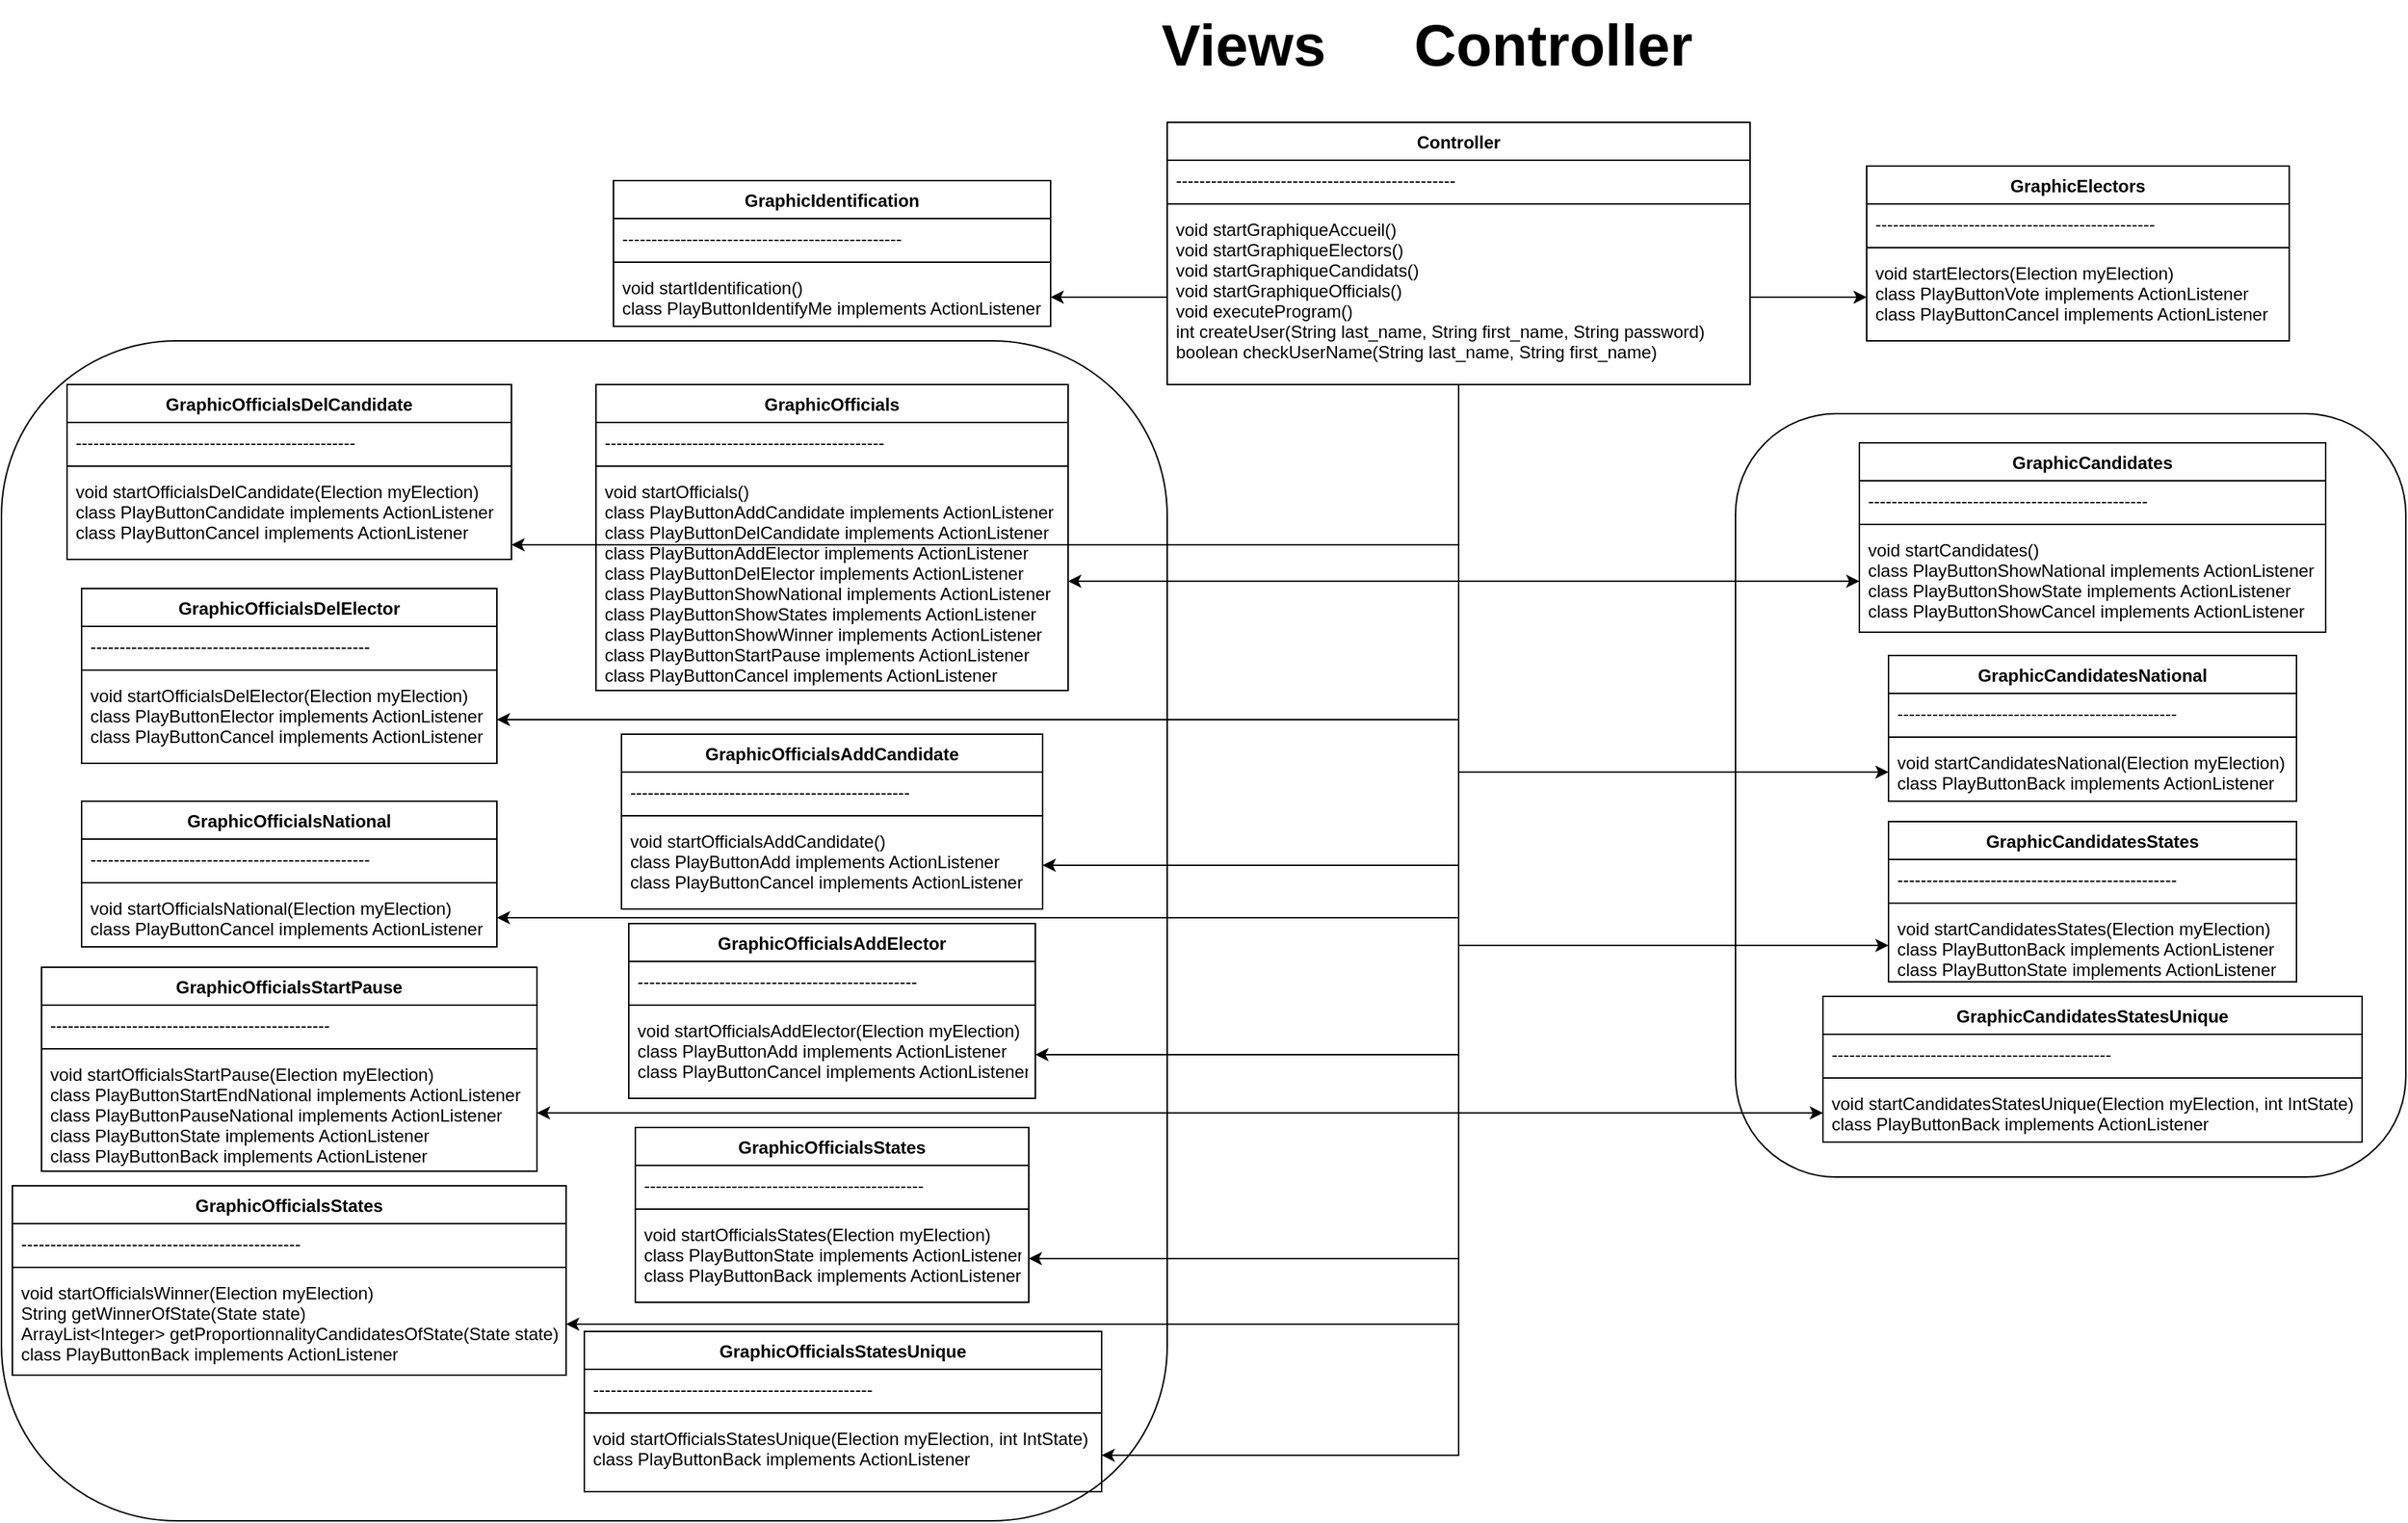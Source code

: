 <mxfile version="14.0.0" type="device"><diagram id="b8QUYVYPgzp-Au4dcvHM" name="Page-1"><mxGraphModel dx="4492" dy="2573" grid="1" gridSize="10" guides="1" tooltips="1" connect="1" arrows="1" fold="1" page="1" pageScale="1" pageWidth="827" pageHeight="1169" math="0" shadow="0"><root><mxCell id="0"/><mxCell id="1" parent="0"/><mxCell id="u9cPljzLjFQoBR8kwVJD-99" value="" style="rounded=1;whiteSpace=wrap;html=1;" vertex="1" parent="1"><mxGeometry x="-1800" y="-850" width="800" height="810" as="geometry"/></mxCell><mxCell id="u9cPljzLjFQoBR8kwVJD-92" style="edgeStyle=orthogonalEdgeStyle;rounded=0;orthogonalLoop=1;jettySize=auto;html=1;" edge="1" parent="1" source="u9cPljzLjFQoBR8kwVJD-9" target="u9cPljzLjFQoBR8kwVJD-54"><mxGeometry relative="1" as="geometry"><Array as="points"><mxPoint x="-800" y="-710"/></Array></mxGeometry></mxCell><mxCell id="u9cPljzLjFQoBR8kwVJD-91" value="" style="rounded=1;whiteSpace=wrap;html=1;" vertex="1" parent="1"><mxGeometry x="-610" y="-800" width="460" height="524" as="geometry"/></mxCell><mxCell id="kXqFV4aDgzC-gOx43QpG-40" value="&lt;font style=&quot;font-size: 40px&quot;&gt;&lt;b&gt;Controller&lt;/b&gt;&lt;/font&gt;" style="text;html=1;strokeColor=none;fillColor=none;align=center;verticalAlign=middle;whiteSpace=wrap;rounded=0;" parent="1" vertex="1"><mxGeometry x="-850" y="-1084" width="230" height="60" as="geometry"/></mxCell><mxCell id="kXqFV4aDgzC-gOx43QpG-41" value="&lt;font style=&quot;font-size: 40px&quot;&gt;&lt;b&gt;Views&lt;/b&gt;&lt;/font&gt;" style="text;html=1;strokeColor=none;fillColor=none;align=center;verticalAlign=middle;whiteSpace=wrap;rounded=0;" parent="1" vertex="1"><mxGeometry x="-1020" y="-1084" width="145" height="60" as="geometry"/></mxCell><mxCell id="u9cPljzLjFQoBR8kwVJD-84" style="edgeStyle=orthogonalEdgeStyle;rounded=0;orthogonalLoop=1;jettySize=auto;html=1;entryX=0;entryY=0.5;entryDx=0;entryDy=0;" edge="1" parent="1" source="u9cPljzLjFQoBR8kwVJD-9" target="u9cPljzLjFQoBR8kwVJD-16"><mxGeometry relative="1" as="geometry"/></mxCell><mxCell id="u9cPljzLjFQoBR8kwVJD-85" style="edgeStyle=orthogonalEdgeStyle;rounded=0;orthogonalLoop=1;jettySize=auto;html=1;entryX=0;entryY=0.5;entryDx=0;entryDy=0;" edge="1" parent="1" source="u9cPljzLjFQoBR8kwVJD-9" target="u9cPljzLjFQoBR8kwVJD-21"><mxGeometry relative="1" as="geometry"/></mxCell><mxCell id="u9cPljzLjFQoBR8kwVJD-86" style="edgeStyle=orthogonalEdgeStyle;rounded=0;orthogonalLoop=1;jettySize=auto;html=1;entryX=0;entryY=0.5;entryDx=0;entryDy=0;" edge="1" parent="1" source="u9cPljzLjFQoBR8kwVJD-9" target="u9cPljzLjFQoBR8kwVJD-25"><mxGeometry relative="1" as="geometry"/></mxCell><mxCell id="u9cPljzLjFQoBR8kwVJD-87" style="edgeStyle=orthogonalEdgeStyle;rounded=0;orthogonalLoop=1;jettySize=auto;html=1;entryX=0;entryY=0.5;entryDx=0;entryDy=0;" edge="1" parent="1" source="u9cPljzLjFQoBR8kwVJD-9" target="u9cPljzLjFQoBR8kwVJD-29"><mxGeometry relative="1" as="geometry"/></mxCell><mxCell id="u9cPljzLjFQoBR8kwVJD-88" style="edgeStyle=orthogonalEdgeStyle;rounded=0;orthogonalLoop=1;jettySize=auto;html=1;entryX=1;entryY=0.5;entryDx=0;entryDy=0;" edge="1" parent="1" source="u9cPljzLjFQoBR8kwVJD-9" target="u9cPljzLjFQoBR8kwVJD-42"><mxGeometry relative="1" as="geometry"/></mxCell><mxCell id="u9cPljzLjFQoBR8kwVJD-89" style="edgeStyle=orthogonalEdgeStyle;rounded=0;orthogonalLoop=1;jettySize=auto;html=1;entryX=1;entryY=0.5;entryDx=0;entryDy=0;" edge="1" parent="1" source="u9cPljzLjFQoBR8kwVJD-9" target="u9cPljzLjFQoBR8kwVJD-46"><mxGeometry relative="1" as="geometry"/></mxCell><mxCell id="u9cPljzLjFQoBR8kwVJD-90" style="edgeStyle=orthogonalEdgeStyle;rounded=0;orthogonalLoop=1;jettySize=auto;html=1;entryX=1;entryY=0.5;entryDx=0;entryDy=0;" edge="1" parent="1" source="u9cPljzLjFQoBR8kwVJD-9" target="u9cPljzLjFQoBR8kwVJD-50"><mxGeometry relative="1" as="geometry"/></mxCell><mxCell id="u9cPljzLjFQoBR8kwVJD-93" style="edgeStyle=orthogonalEdgeStyle;rounded=0;orthogonalLoop=1;jettySize=auto;html=1;entryX=1;entryY=0.5;entryDx=0;entryDy=0;" edge="1" parent="1" source="u9cPljzLjFQoBR8kwVJD-9" target="u9cPljzLjFQoBR8kwVJD-71"><mxGeometry relative="1" as="geometry"/></mxCell><mxCell id="u9cPljzLjFQoBR8kwVJD-94" style="edgeStyle=orthogonalEdgeStyle;rounded=0;orthogonalLoop=1;jettySize=auto;html=1;entryX=1;entryY=0.5;entryDx=0;entryDy=0;" edge="1" parent="1" source="u9cPljzLjFQoBR8kwVJD-9" target="u9cPljzLjFQoBR8kwVJD-75"><mxGeometry relative="1" as="geometry"/></mxCell><mxCell id="u9cPljzLjFQoBR8kwVJD-95" style="edgeStyle=orthogonalEdgeStyle;rounded=0;orthogonalLoop=1;jettySize=auto;html=1;entryX=1;entryY=0.5;entryDx=0;entryDy=0;" edge="1" parent="1" source="u9cPljzLjFQoBR8kwVJD-9" target="u9cPljzLjFQoBR8kwVJD-58"><mxGeometry relative="1" as="geometry"><Array as="points"><mxPoint x="-800" y="-590"/><mxPoint x="-1460" y="-590"/></Array></mxGeometry></mxCell><mxCell id="u9cPljzLjFQoBR8kwVJD-96" style="edgeStyle=orthogonalEdgeStyle;rounded=0;orthogonalLoop=1;jettySize=auto;html=1;entryX=1;entryY=0.5;entryDx=0;entryDy=0;" edge="1" parent="1" source="u9cPljzLjFQoBR8kwVJD-9" target="u9cPljzLjFQoBR8kwVJD-63"><mxGeometry relative="1" as="geometry"/></mxCell><mxCell id="u9cPljzLjFQoBR8kwVJD-97" style="edgeStyle=orthogonalEdgeStyle;rounded=0;orthogonalLoop=1;jettySize=auto;html=1;entryX=1;entryY=0.5;entryDx=0;entryDy=0;" edge="1" parent="1" source="u9cPljzLjFQoBR8kwVJD-9" target="u9cPljzLjFQoBR8kwVJD-67"><mxGeometry relative="1" as="geometry"/></mxCell><mxCell id="u9cPljzLjFQoBR8kwVJD-98" style="edgeStyle=orthogonalEdgeStyle;rounded=0;orthogonalLoop=1;jettySize=auto;html=1;entryX=1;entryY=0.5;entryDx=0;entryDy=0;" edge="1" parent="1" source="u9cPljzLjFQoBR8kwVJD-9" target="u9cPljzLjFQoBR8kwVJD-79"><mxGeometry relative="1" as="geometry"/></mxCell><mxCell id="u9cPljzLjFQoBR8kwVJD-9" value="Controller" style="swimlane;fontStyle=1;align=center;verticalAlign=top;childLayout=stackLayout;horizontal=1;startSize=26;horizontalStack=0;resizeParent=1;resizeParentMax=0;resizeLast=0;collapsible=1;marginBottom=0;" vertex="1" parent="1"><mxGeometry x="-1000" y="-1000" width="400" height="180" as="geometry"/></mxCell><mxCell id="u9cPljzLjFQoBR8kwVJD-10" value="------------------------------------------------" style="text;strokeColor=none;fillColor=none;align=left;verticalAlign=top;spacingLeft=4;spacingRight=4;overflow=hidden;rotatable=0;points=[[0,0.5],[1,0.5]];portConstraint=eastwest;" vertex="1" parent="u9cPljzLjFQoBR8kwVJD-9"><mxGeometry y="26" width="400" height="26" as="geometry"/></mxCell><mxCell id="u9cPljzLjFQoBR8kwVJD-11" value="" style="line;strokeWidth=1;fillColor=none;align=left;verticalAlign=middle;spacingTop=-1;spacingLeft=3;spacingRight=3;rotatable=0;labelPosition=right;points=[];portConstraint=eastwest;" vertex="1" parent="u9cPljzLjFQoBR8kwVJD-9"><mxGeometry y="52" width="400" height="8" as="geometry"/></mxCell><mxCell id="u9cPljzLjFQoBR8kwVJD-12" value="void startGraphiqueAccueil()&#10;void startGraphiqueElectors()&#10;void startGraphiqueCandidats()&#10;void startGraphiqueOfficials()&#10;void executeProgram()&#10;int createUser(String last_name, String first_name, String password)&#10;boolean checkUserName(String last_name, String first_name)&#10;" style="text;strokeColor=none;fillColor=none;align=left;verticalAlign=top;spacingLeft=4;spacingRight=4;overflow=hidden;rotatable=0;points=[[0,0.5],[1,0.5]];portConstraint=eastwest;" vertex="1" parent="u9cPljzLjFQoBR8kwVJD-9"><mxGeometry y="60" width="400" height="120" as="geometry"/></mxCell><mxCell id="u9cPljzLjFQoBR8kwVJD-13" value="GraphicCandidates" style="swimlane;fontStyle=1;align=center;verticalAlign=top;childLayout=stackLayout;horizontal=1;startSize=26;horizontalStack=0;resizeParent=1;resizeParentMax=0;resizeLast=0;collapsible=1;marginBottom=0;" vertex="1" parent="1"><mxGeometry x="-525" y="-780" width="320" height="130" as="geometry"/></mxCell><mxCell id="u9cPljzLjFQoBR8kwVJD-14" value="------------------------------------------------" style="text;strokeColor=none;fillColor=none;align=left;verticalAlign=top;spacingLeft=4;spacingRight=4;overflow=hidden;rotatable=0;points=[[0,0.5],[1,0.5]];portConstraint=eastwest;" vertex="1" parent="u9cPljzLjFQoBR8kwVJD-13"><mxGeometry y="26" width="320" height="26" as="geometry"/></mxCell><mxCell id="u9cPljzLjFQoBR8kwVJD-15" value="" style="line;strokeWidth=1;fillColor=none;align=left;verticalAlign=middle;spacingTop=-1;spacingLeft=3;spacingRight=3;rotatable=0;labelPosition=right;points=[];portConstraint=eastwest;" vertex="1" parent="u9cPljzLjFQoBR8kwVJD-13"><mxGeometry y="52" width="320" height="8" as="geometry"/></mxCell><mxCell id="u9cPljzLjFQoBR8kwVJD-16" value="void startCandidates()&#10;class PlayButtonShowNational implements ActionListener&#10;class PlayButtonShowState implements ActionListener&#10;class PlayButtonShowCancel implements ActionListener&#10;&#10;" style="text;strokeColor=none;fillColor=none;align=left;verticalAlign=top;spacingLeft=4;spacingRight=4;overflow=hidden;rotatable=0;points=[[0,0.5],[1,0.5]];portConstraint=eastwest;" vertex="1" parent="u9cPljzLjFQoBR8kwVJD-13"><mxGeometry y="60" width="320" height="70" as="geometry"/></mxCell><mxCell id="u9cPljzLjFQoBR8kwVJD-18" value="GraphicCandidatesNational" style="swimlane;fontStyle=1;align=center;verticalAlign=top;childLayout=stackLayout;horizontal=1;startSize=26;horizontalStack=0;resizeParent=1;resizeParentMax=0;resizeLast=0;collapsible=1;marginBottom=0;" vertex="1" parent="1"><mxGeometry x="-505" y="-634" width="280" height="100" as="geometry"/></mxCell><mxCell id="u9cPljzLjFQoBR8kwVJD-19" value="------------------------------------------------" style="text;strokeColor=none;fillColor=none;align=left;verticalAlign=top;spacingLeft=4;spacingRight=4;overflow=hidden;rotatable=0;points=[[0,0.5],[1,0.5]];portConstraint=eastwest;" vertex="1" parent="u9cPljzLjFQoBR8kwVJD-18"><mxGeometry y="26" width="280" height="26" as="geometry"/></mxCell><mxCell id="u9cPljzLjFQoBR8kwVJD-20" value="" style="line;strokeWidth=1;fillColor=none;align=left;verticalAlign=middle;spacingTop=-1;spacingLeft=3;spacingRight=3;rotatable=0;labelPosition=right;points=[];portConstraint=eastwest;" vertex="1" parent="u9cPljzLjFQoBR8kwVJD-18"><mxGeometry y="52" width="280" height="8" as="geometry"/></mxCell><mxCell id="u9cPljzLjFQoBR8kwVJD-21" value="void startCandidatesNational(Election myElection)&#10;class PlayButtonBack implements ActionListener&#10;&#10;" style="text;strokeColor=none;fillColor=none;align=left;verticalAlign=top;spacingLeft=4;spacingRight=4;overflow=hidden;rotatable=0;points=[[0,0.5],[1,0.5]];portConstraint=eastwest;" vertex="1" parent="u9cPljzLjFQoBR8kwVJD-18"><mxGeometry y="60" width="280" height="40" as="geometry"/></mxCell><mxCell id="u9cPljzLjFQoBR8kwVJD-22" value="GraphicCandidatesStates" style="swimlane;fontStyle=1;align=center;verticalAlign=top;childLayout=stackLayout;horizontal=1;startSize=26;horizontalStack=0;resizeParent=1;resizeParentMax=0;resizeLast=0;collapsible=1;marginBottom=0;" vertex="1" parent="1"><mxGeometry x="-505" y="-520" width="280" height="110" as="geometry"/></mxCell><mxCell id="u9cPljzLjFQoBR8kwVJD-23" value="------------------------------------------------" style="text;strokeColor=none;fillColor=none;align=left;verticalAlign=top;spacingLeft=4;spacingRight=4;overflow=hidden;rotatable=0;points=[[0,0.5],[1,0.5]];portConstraint=eastwest;" vertex="1" parent="u9cPljzLjFQoBR8kwVJD-22"><mxGeometry y="26" width="280" height="26" as="geometry"/></mxCell><mxCell id="u9cPljzLjFQoBR8kwVJD-24" value="" style="line;strokeWidth=1;fillColor=none;align=left;verticalAlign=middle;spacingTop=-1;spacingLeft=3;spacingRight=3;rotatable=0;labelPosition=right;points=[];portConstraint=eastwest;" vertex="1" parent="u9cPljzLjFQoBR8kwVJD-22"><mxGeometry y="52" width="280" height="8" as="geometry"/></mxCell><mxCell id="u9cPljzLjFQoBR8kwVJD-25" value="void startCandidatesStates(Election myElection)&#10;class PlayButtonBack implements ActionListener&#10;class PlayButtonState implements ActionListener&#10;&#10;" style="text;strokeColor=none;fillColor=none;align=left;verticalAlign=top;spacingLeft=4;spacingRight=4;overflow=hidden;rotatable=0;points=[[0,0.5],[1,0.5]];portConstraint=eastwest;" vertex="1" parent="u9cPljzLjFQoBR8kwVJD-22"><mxGeometry y="60" width="280" height="50" as="geometry"/></mxCell><mxCell id="u9cPljzLjFQoBR8kwVJD-26" value="GraphicCandidatesStatesUnique" style="swimlane;fontStyle=1;align=center;verticalAlign=top;childLayout=stackLayout;horizontal=1;startSize=26;horizontalStack=0;resizeParent=1;resizeParentMax=0;resizeLast=0;collapsible=1;marginBottom=0;" vertex="1" parent="1"><mxGeometry x="-550" y="-400" width="370" height="100" as="geometry"/></mxCell><mxCell id="u9cPljzLjFQoBR8kwVJD-27" value="------------------------------------------------" style="text;strokeColor=none;fillColor=none;align=left;verticalAlign=top;spacingLeft=4;spacingRight=4;overflow=hidden;rotatable=0;points=[[0,0.5],[1,0.5]];portConstraint=eastwest;" vertex="1" parent="u9cPljzLjFQoBR8kwVJD-26"><mxGeometry y="26" width="370" height="26" as="geometry"/></mxCell><mxCell id="u9cPljzLjFQoBR8kwVJD-28" value="" style="line;strokeWidth=1;fillColor=none;align=left;verticalAlign=middle;spacingTop=-1;spacingLeft=3;spacingRight=3;rotatable=0;labelPosition=right;points=[];portConstraint=eastwest;" vertex="1" parent="u9cPljzLjFQoBR8kwVJD-26"><mxGeometry y="52" width="370" height="8" as="geometry"/></mxCell><mxCell id="u9cPljzLjFQoBR8kwVJD-29" value="void startCandidatesStatesUnique(Election myElection, int IntState)&#10;class PlayButtonBack implements ActionListener&#10;" style="text;strokeColor=none;fillColor=none;align=left;verticalAlign=top;spacingLeft=4;spacingRight=4;overflow=hidden;rotatable=0;points=[[0,0.5],[1,0.5]];portConstraint=eastwest;" vertex="1" parent="u9cPljzLjFQoBR8kwVJD-26"><mxGeometry y="60" width="370" height="40" as="geometry"/></mxCell><mxCell id="u9cPljzLjFQoBR8kwVJD-30" value="GraphicElectors" style="swimlane;fontStyle=1;align=center;verticalAlign=top;childLayout=stackLayout;horizontal=1;startSize=26;horizontalStack=0;resizeParent=1;resizeParentMax=0;resizeLast=0;collapsible=1;marginBottom=0;" vertex="1" parent="1"><mxGeometry x="-520" y="-970" width="290" height="120" as="geometry"/></mxCell><mxCell id="u9cPljzLjFQoBR8kwVJD-31" value="------------------------------------------------" style="text;strokeColor=none;fillColor=none;align=left;verticalAlign=top;spacingLeft=4;spacingRight=4;overflow=hidden;rotatable=0;points=[[0,0.5],[1,0.5]];portConstraint=eastwest;" vertex="1" parent="u9cPljzLjFQoBR8kwVJD-30"><mxGeometry y="26" width="290" height="26" as="geometry"/></mxCell><mxCell id="u9cPljzLjFQoBR8kwVJD-32" value="" style="line;strokeWidth=1;fillColor=none;align=left;verticalAlign=middle;spacingTop=-1;spacingLeft=3;spacingRight=3;rotatable=0;labelPosition=right;points=[];portConstraint=eastwest;" vertex="1" parent="u9cPljzLjFQoBR8kwVJD-30"><mxGeometry y="52" width="290" height="8" as="geometry"/></mxCell><mxCell id="u9cPljzLjFQoBR8kwVJD-33" value="void startElectors(Election myElection)&#10;class PlayButtonVote implements ActionListener&#10;class PlayButtonCancel implements ActionListener" style="text;strokeColor=none;fillColor=none;align=left;verticalAlign=top;spacingLeft=4;spacingRight=4;overflow=hidden;rotatable=0;points=[[0,0.5],[1,0.5]];portConstraint=eastwest;" vertex="1" parent="u9cPljzLjFQoBR8kwVJD-30"><mxGeometry y="60" width="290" height="60" as="geometry"/></mxCell><mxCell id="u9cPljzLjFQoBR8kwVJD-34" value="GraphicIdentification" style="swimlane;fontStyle=1;align=center;verticalAlign=top;childLayout=stackLayout;horizontal=1;startSize=26;horizontalStack=0;resizeParent=1;resizeParentMax=0;resizeLast=0;collapsible=1;marginBottom=0;" vertex="1" parent="1"><mxGeometry x="-1380" y="-960" width="300" height="100" as="geometry"/></mxCell><mxCell id="u9cPljzLjFQoBR8kwVJD-35" value="------------------------------------------------" style="text;strokeColor=none;fillColor=none;align=left;verticalAlign=top;spacingLeft=4;spacingRight=4;overflow=hidden;rotatable=0;points=[[0,0.5],[1,0.5]];portConstraint=eastwest;" vertex="1" parent="u9cPljzLjFQoBR8kwVJD-34"><mxGeometry y="26" width="300" height="26" as="geometry"/></mxCell><mxCell id="u9cPljzLjFQoBR8kwVJD-36" value="" style="line;strokeWidth=1;fillColor=none;align=left;verticalAlign=middle;spacingTop=-1;spacingLeft=3;spacingRight=3;rotatable=0;labelPosition=right;points=[];portConstraint=eastwest;" vertex="1" parent="u9cPljzLjFQoBR8kwVJD-34"><mxGeometry y="52" width="300" height="8" as="geometry"/></mxCell><mxCell id="u9cPljzLjFQoBR8kwVJD-37" value="void startIdentification()&#10;class PlayButtonIdentifyMe implements ActionListener" style="text;strokeColor=none;fillColor=none;align=left;verticalAlign=top;spacingLeft=4;spacingRight=4;overflow=hidden;rotatable=0;points=[[0,0.5],[1,0.5]];portConstraint=eastwest;" vertex="1" parent="u9cPljzLjFQoBR8kwVJD-34"><mxGeometry y="60" width="300" height="40" as="geometry"/></mxCell><mxCell id="u9cPljzLjFQoBR8kwVJD-43" value="GraphicOfficialsAddCandidate" style="swimlane;fontStyle=1;align=center;verticalAlign=top;childLayout=stackLayout;horizontal=1;startSize=26;horizontalStack=0;resizeParent=1;resizeParentMax=0;resizeLast=0;collapsible=1;marginBottom=0;" vertex="1" parent="1"><mxGeometry x="-1374.5" y="-580" width="289" height="120" as="geometry"/></mxCell><mxCell id="u9cPljzLjFQoBR8kwVJD-44" value="------------------------------------------------" style="text;strokeColor=none;fillColor=none;align=left;verticalAlign=top;spacingLeft=4;spacingRight=4;overflow=hidden;rotatable=0;points=[[0,0.5],[1,0.5]];portConstraint=eastwest;" vertex="1" parent="u9cPljzLjFQoBR8kwVJD-43"><mxGeometry y="26" width="289" height="26" as="geometry"/></mxCell><mxCell id="u9cPljzLjFQoBR8kwVJD-45" value="" style="line;strokeWidth=1;fillColor=none;align=left;verticalAlign=middle;spacingTop=-1;spacingLeft=3;spacingRight=3;rotatable=0;labelPosition=right;points=[];portConstraint=eastwest;" vertex="1" parent="u9cPljzLjFQoBR8kwVJD-43"><mxGeometry y="52" width="289" height="8" as="geometry"/></mxCell><mxCell id="u9cPljzLjFQoBR8kwVJD-46" value="void startOfficialsAddCandidate()&#10;class PlayButtonAdd implements ActionListener&#10;class PlayButtonCancel implements ActionListener&#10;" style="text;strokeColor=none;fillColor=none;align=left;verticalAlign=top;spacingLeft=4;spacingRight=4;overflow=hidden;rotatable=0;points=[[0,0.5],[1,0.5]];portConstraint=eastwest;" vertex="1" parent="u9cPljzLjFQoBR8kwVJD-43"><mxGeometry y="60" width="289" height="60" as="geometry"/></mxCell><mxCell id="u9cPljzLjFQoBR8kwVJD-47" value="GraphicOfficialsAddElector" style="swimlane;fontStyle=1;align=center;verticalAlign=top;childLayout=stackLayout;horizontal=1;startSize=26;horizontalStack=0;resizeParent=1;resizeParentMax=0;resizeLast=0;collapsible=1;marginBottom=0;" vertex="1" parent="1"><mxGeometry x="-1369.5" y="-450" width="279" height="120" as="geometry"/></mxCell><mxCell id="u9cPljzLjFQoBR8kwVJD-48" value="------------------------------------------------" style="text;strokeColor=none;fillColor=none;align=left;verticalAlign=top;spacingLeft=4;spacingRight=4;overflow=hidden;rotatable=0;points=[[0,0.5],[1,0.5]];portConstraint=eastwest;" vertex="1" parent="u9cPljzLjFQoBR8kwVJD-47"><mxGeometry y="26" width="279" height="26" as="geometry"/></mxCell><mxCell id="u9cPljzLjFQoBR8kwVJD-49" value="" style="line;strokeWidth=1;fillColor=none;align=left;verticalAlign=middle;spacingTop=-1;spacingLeft=3;spacingRight=3;rotatable=0;labelPosition=right;points=[];portConstraint=eastwest;" vertex="1" parent="u9cPljzLjFQoBR8kwVJD-47"><mxGeometry y="52" width="279" height="8" as="geometry"/></mxCell><mxCell id="u9cPljzLjFQoBR8kwVJD-50" value="void startOfficialsAddElector(Election myElection)&#10;class PlayButtonAdd implements ActionListener&#10;class PlayButtonCancel implements ActionListener&#10;" style="text;strokeColor=none;fillColor=none;align=left;verticalAlign=top;spacingLeft=4;spacingRight=4;overflow=hidden;rotatable=0;points=[[0,0.5],[1,0.5]];portConstraint=eastwest;" vertex="1" parent="u9cPljzLjFQoBR8kwVJD-47"><mxGeometry y="60" width="279" height="60" as="geometry"/></mxCell><mxCell id="u9cPljzLjFQoBR8kwVJD-51" value="GraphicOfficialsDelCandidate" style="swimlane;fontStyle=1;align=center;verticalAlign=top;childLayout=stackLayout;horizontal=1;startSize=26;horizontalStack=0;resizeParent=1;resizeParentMax=0;resizeLast=0;collapsible=1;marginBottom=0;" vertex="1" parent="1"><mxGeometry x="-1755" y="-820" width="305" height="120" as="geometry"/></mxCell><mxCell id="u9cPljzLjFQoBR8kwVJD-52" value="------------------------------------------------" style="text;strokeColor=none;fillColor=none;align=left;verticalAlign=top;spacingLeft=4;spacingRight=4;overflow=hidden;rotatable=0;points=[[0,0.5],[1,0.5]];portConstraint=eastwest;" vertex="1" parent="u9cPljzLjFQoBR8kwVJD-51"><mxGeometry y="26" width="305" height="26" as="geometry"/></mxCell><mxCell id="u9cPljzLjFQoBR8kwVJD-53" value="" style="line;strokeWidth=1;fillColor=none;align=left;verticalAlign=middle;spacingTop=-1;spacingLeft=3;spacingRight=3;rotatable=0;labelPosition=right;points=[];portConstraint=eastwest;" vertex="1" parent="u9cPljzLjFQoBR8kwVJD-51"><mxGeometry y="52" width="305" height="8" as="geometry"/></mxCell><mxCell id="u9cPljzLjFQoBR8kwVJD-54" value="void startOfficialsDelCandidate(Election myElection)&#10;class PlayButtonCandidate implements ActionListener&#10;class PlayButtonCancel implements ActionListener&#10;" style="text;strokeColor=none;fillColor=none;align=left;verticalAlign=top;spacingLeft=4;spacingRight=4;overflow=hidden;rotatable=0;points=[[0,0.5],[1,0.5]];portConstraint=eastwest;" vertex="1" parent="u9cPljzLjFQoBR8kwVJD-51"><mxGeometry y="60" width="305" height="60" as="geometry"/></mxCell><mxCell id="u9cPljzLjFQoBR8kwVJD-55" value="GraphicOfficialsDelElector" style="swimlane;fontStyle=1;align=center;verticalAlign=top;childLayout=stackLayout;horizontal=1;startSize=26;horizontalStack=0;resizeParent=1;resizeParentMax=0;resizeLast=0;collapsible=1;marginBottom=0;" vertex="1" parent="1"><mxGeometry x="-1745" y="-680" width="285" height="120" as="geometry"/></mxCell><mxCell id="u9cPljzLjFQoBR8kwVJD-56" value="------------------------------------------------" style="text;strokeColor=none;fillColor=none;align=left;verticalAlign=top;spacingLeft=4;spacingRight=4;overflow=hidden;rotatable=0;points=[[0,0.5],[1,0.5]];portConstraint=eastwest;" vertex="1" parent="u9cPljzLjFQoBR8kwVJD-55"><mxGeometry y="26" width="285" height="26" as="geometry"/></mxCell><mxCell id="u9cPljzLjFQoBR8kwVJD-57" value="" style="line;strokeWidth=1;fillColor=none;align=left;verticalAlign=middle;spacingTop=-1;spacingLeft=3;spacingRight=3;rotatable=0;labelPosition=right;points=[];portConstraint=eastwest;" vertex="1" parent="u9cPljzLjFQoBR8kwVJD-55"><mxGeometry y="52" width="285" height="8" as="geometry"/></mxCell><mxCell id="u9cPljzLjFQoBR8kwVJD-58" value="void startOfficialsDelElector(Election myElection)&#10;class PlayButtonElector implements ActionListener&#10;class PlayButtonCancel implements ActionListener&#10;" style="text;strokeColor=none;fillColor=none;align=left;verticalAlign=top;spacingLeft=4;spacingRight=4;overflow=hidden;rotatable=0;points=[[0,0.5],[1,0.5]];portConstraint=eastwest;" vertex="1" parent="u9cPljzLjFQoBR8kwVJD-55"><mxGeometry y="60" width="285" height="60" as="geometry"/></mxCell><mxCell id="u9cPljzLjFQoBR8kwVJD-60" value="GraphicOfficialsNational" style="swimlane;fontStyle=1;align=center;verticalAlign=top;childLayout=stackLayout;horizontal=1;startSize=26;horizontalStack=0;resizeParent=1;resizeParentMax=0;resizeLast=0;collapsible=1;marginBottom=0;" vertex="1" parent="1"><mxGeometry x="-1745" y="-534" width="285" height="100" as="geometry"/></mxCell><mxCell id="u9cPljzLjFQoBR8kwVJD-61" value="------------------------------------------------" style="text;strokeColor=none;fillColor=none;align=left;verticalAlign=top;spacingLeft=4;spacingRight=4;overflow=hidden;rotatable=0;points=[[0,0.5],[1,0.5]];portConstraint=eastwest;" vertex="1" parent="u9cPljzLjFQoBR8kwVJD-60"><mxGeometry y="26" width="285" height="26" as="geometry"/></mxCell><mxCell id="u9cPljzLjFQoBR8kwVJD-62" value="" style="line;strokeWidth=1;fillColor=none;align=left;verticalAlign=middle;spacingTop=-1;spacingLeft=3;spacingRight=3;rotatable=0;labelPosition=right;points=[];portConstraint=eastwest;" vertex="1" parent="u9cPljzLjFQoBR8kwVJD-60"><mxGeometry y="52" width="285" height="8" as="geometry"/></mxCell><mxCell id="u9cPljzLjFQoBR8kwVJD-63" value="void startOfficialsNational(Election myElection)&#10;class PlayButtonCancel implements ActionListener&#10;" style="text;strokeColor=none;fillColor=none;align=left;verticalAlign=top;spacingLeft=4;spacingRight=4;overflow=hidden;rotatable=0;points=[[0,0.5],[1,0.5]];portConstraint=eastwest;" vertex="1" parent="u9cPljzLjFQoBR8kwVJD-60"><mxGeometry y="60" width="285" height="40" as="geometry"/></mxCell><mxCell id="u9cPljzLjFQoBR8kwVJD-64" value="GraphicOfficialsStartPause" style="swimlane;fontStyle=1;align=center;verticalAlign=top;childLayout=stackLayout;horizontal=1;startSize=26;horizontalStack=0;resizeParent=1;resizeParentMax=0;resizeLast=0;collapsible=1;marginBottom=0;" vertex="1" parent="1"><mxGeometry x="-1772.5" y="-420" width="340" height="140" as="geometry"/></mxCell><mxCell id="u9cPljzLjFQoBR8kwVJD-65" value="------------------------------------------------" style="text;strokeColor=none;fillColor=none;align=left;verticalAlign=top;spacingLeft=4;spacingRight=4;overflow=hidden;rotatable=0;points=[[0,0.5],[1,0.5]];portConstraint=eastwest;" vertex="1" parent="u9cPljzLjFQoBR8kwVJD-64"><mxGeometry y="26" width="340" height="26" as="geometry"/></mxCell><mxCell id="u9cPljzLjFQoBR8kwVJD-66" value="" style="line;strokeWidth=1;fillColor=none;align=left;verticalAlign=middle;spacingTop=-1;spacingLeft=3;spacingRight=3;rotatable=0;labelPosition=right;points=[];portConstraint=eastwest;" vertex="1" parent="u9cPljzLjFQoBR8kwVJD-64"><mxGeometry y="52" width="340" height="8" as="geometry"/></mxCell><mxCell id="u9cPljzLjFQoBR8kwVJD-67" value="void startOfficialsStartPause(Election myElection)&#10;class PlayButtonStartEndNational implements ActionListener&#10;class PlayButtonPauseNational implements ActionListener&#10;class PlayButtonState implements ActionListener&#10;class PlayButtonBack implements ActionListener&#10;" style="text;strokeColor=none;fillColor=none;align=left;verticalAlign=top;spacingLeft=4;spacingRight=4;overflow=hidden;rotatable=0;points=[[0,0.5],[1,0.5]];portConstraint=eastwest;" vertex="1" parent="u9cPljzLjFQoBR8kwVJD-64"><mxGeometry y="60" width="340" height="80" as="geometry"/></mxCell><mxCell id="u9cPljzLjFQoBR8kwVJD-68" value="GraphicOfficialsStates" style="swimlane;fontStyle=1;align=center;verticalAlign=top;childLayout=stackLayout;horizontal=1;startSize=26;horizontalStack=0;resizeParent=1;resizeParentMax=0;resizeLast=0;collapsible=1;marginBottom=0;" vertex="1" parent="1"><mxGeometry x="-1365" y="-310" width="270" height="120" as="geometry"/></mxCell><mxCell id="u9cPljzLjFQoBR8kwVJD-69" value="------------------------------------------------" style="text;strokeColor=none;fillColor=none;align=left;verticalAlign=top;spacingLeft=4;spacingRight=4;overflow=hidden;rotatable=0;points=[[0,0.5],[1,0.5]];portConstraint=eastwest;" vertex="1" parent="u9cPljzLjFQoBR8kwVJD-68"><mxGeometry y="26" width="270" height="26" as="geometry"/></mxCell><mxCell id="u9cPljzLjFQoBR8kwVJD-70" value="" style="line;strokeWidth=1;fillColor=none;align=left;verticalAlign=middle;spacingTop=-1;spacingLeft=3;spacingRight=3;rotatable=0;labelPosition=right;points=[];portConstraint=eastwest;" vertex="1" parent="u9cPljzLjFQoBR8kwVJD-68"><mxGeometry y="52" width="270" height="8" as="geometry"/></mxCell><mxCell id="u9cPljzLjFQoBR8kwVJD-71" value="void startOfficialsStates(Election myElection)&#10;class PlayButtonState implements ActionListener&#10;class PlayButtonBack implements ActionListener&#10;" style="text;strokeColor=none;fillColor=none;align=left;verticalAlign=top;spacingLeft=4;spacingRight=4;overflow=hidden;rotatable=0;points=[[0,0.5],[1,0.5]];portConstraint=eastwest;" vertex="1" parent="u9cPljzLjFQoBR8kwVJD-68"><mxGeometry y="60" width="270" height="60" as="geometry"/></mxCell><mxCell id="u9cPljzLjFQoBR8kwVJD-72" value="GraphicOfficialsStatesUnique" style="swimlane;fontStyle=1;align=center;verticalAlign=top;childLayout=stackLayout;horizontal=1;startSize=26;horizontalStack=0;resizeParent=1;resizeParentMax=0;resizeLast=0;collapsible=1;marginBottom=0;" vertex="1" parent="1"><mxGeometry x="-1400" y="-170" width="355" height="110" as="geometry"/></mxCell><mxCell id="u9cPljzLjFQoBR8kwVJD-73" value="------------------------------------------------" style="text;strokeColor=none;fillColor=none;align=left;verticalAlign=top;spacingLeft=4;spacingRight=4;overflow=hidden;rotatable=0;points=[[0,0.5],[1,0.5]];portConstraint=eastwest;" vertex="1" parent="u9cPljzLjFQoBR8kwVJD-72"><mxGeometry y="26" width="355" height="26" as="geometry"/></mxCell><mxCell id="u9cPljzLjFQoBR8kwVJD-74" value="" style="line;strokeWidth=1;fillColor=none;align=left;verticalAlign=middle;spacingTop=-1;spacingLeft=3;spacingRight=3;rotatable=0;labelPosition=right;points=[];portConstraint=eastwest;" vertex="1" parent="u9cPljzLjFQoBR8kwVJD-72"><mxGeometry y="52" width="355" height="8" as="geometry"/></mxCell><mxCell id="u9cPljzLjFQoBR8kwVJD-75" value="void startOfficialsStatesUnique(Election myElection, int IntState)&#10;class PlayButtonBack implements ActionListener&#10;" style="text;strokeColor=none;fillColor=none;align=left;verticalAlign=top;spacingLeft=4;spacingRight=4;overflow=hidden;rotatable=0;points=[[0,0.5],[1,0.5]];portConstraint=eastwest;" vertex="1" parent="u9cPljzLjFQoBR8kwVJD-72"><mxGeometry y="60" width="355" height="50" as="geometry"/></mxCell><mxCell id="u9cPljzLjFQoBR8kwVJD-76" value="GraphicOfficialsStates" style="swimlane;fontStyle=1;align=center;verticalAlign=top;childLayout=stackLayout;horizontal=1;startSize=26;horizontalStack=0;resizeParent=1;resizeParentMax=0;resizeLast=0;collapsible=1;marginBottom=0;" vertex="1" parent="1"><mxGeometry x="-1792.5" y="-270" width="380" height="130" as="geometry"/></mxCell><mxCell id="u9cPljzLjFQoBR8kwVJD-77" value="------------------------------------------------" style="text;strokeColor=none;fillColor=none;align=left;verticalAlign=top;spacingLeft=4;spacingRight=4;overflow=hidden;rotatable=0;points=[[0,0.5],[1,0.5]];portConstraint=eastwest;" vertex="1" parent="u9cPljzLjFQoBR8kwVJD-76"><mxGeometry y="26" width="380" height="26" as="geometry"/></mxCell><mxCell id="u9cPljzLjFQoBR8kwVJD-78" value="" style="line;strokeWidth=1;fillColor=none;align=left;verticalAlign=middle;spacingTop=-1;spacingLeft=3;spacingRight=3;rotatable=0;labelPosition=right;points=[];portConstraint=eastwest;" vertex="1" parent="u9cPljzLjFQoBR8kwVJD-76"><mxGeometry y="52" width="380" height="8" as="geometry"/></mxCell><mxCell id="u9cPljzLjFQoBR8kwVJD-79" value="void startOfficialsWinner(Election myElection)&#10;String getWinnerOfState(State state) &#10;ArrayList&lt;Integer&gt; getProportionnalityCandidatesOfState(State state)&#10;class PlayButtonBack implements ActionListener&#10;&#10;" style="text;strokeColor=none;fillColor=none;align=left;verticalAlign=top;spacingLeft=4;spacingRight=4;overflow=hidden;rotatable=0;points=[[0,0.5],[1,0.5]];portConstraint=eastwest;" vertex="1" parent="u9cPljzLjFQoBR8kwVJD-76"><mxGeometry y="60" width="380" height="70" as="geometry"/></mxCell><mxCell id="u9cPljzLjFQoBR8kwVJD-82" style="edgeStyle=orthogonalEdgeStyle;rounded=0;orthogonalLoop=1;jettySize=auto;html=1;exitX=0;exitY=0.5;exitDx=0;exitDy=0;entryX=1;entryY=0.5;entryDx=0;entryDy=0;" edge="1" parent="1" source="u9cPljzLjFQoBR8kwVJD-12" target="u9cPljzLjFQoBR8kwVJD-37"><mxGeometry relative="1" as="geometry"/></mxCell><mxCell id="u9cPljzLjFQoBR8kwVJD-83" style="edgeStyle=orthogonalEdgeStyle;rounded=0;orthogonalLoop=1;jettySize=auto;html=1;exitX=1;exitY=0.5;exitDx=0;exitDy=0;entryX=0;entryY=0.5;entryDx=0;entryDy=0;" edge="1" parent="1" source="u9cPljzLjFQoBR8kwVJD-12" target="u9cPljzLjFQoBR8kwVJD-33"><mxGeometry relative="1" as="geometry"/></mxCell><mxCell id="u9cPljzLjFQoBR8kwVJD-39" value="GraphicOfficials" style="swimlane;fontStyle=1;align=center;verticalAlign=top;childLayout=stackLayout;horizontal=1;startSize=26;horizontalStack=0;resizeParent=1;resizeParentMax=0;resizeLast=0;collapsible=1;marginBottom=0;" vertex="1" parent="1"><mxGeometry x="-1392" y="-820" width="324" height="210" as="geometry"/></mxCell><mxCell id="u9cPljzLjFQoBR8kwVJD-40" value="------------------------------------------------" style="text;strokeColor=none;fillColor=none;align=left;verticalAlign=top;spacingLeft=4;spacingRight=4;overflow=hidden;rotatable=0;points=[[0,0.5],[1,0.5]];portConstraint=eastwest;" vertex="1" parent="u9cPljzLjFQoBR8kwVJD-39"><mxGeometry y="26" width="324" height="26" as="geometry"/></mxCell><mxCell id="u9cPljzLjFQoBR8kwVJD-41" value="" style="line;strokeWidth=1;fillColor=none;align=left;verticalAlign=middle;spacingTop=-1;spacingLeft=3;spacingRight=3;rotatable=0;labelPosition=right;points=[];portConstraint=eastwest;" vertex="1" parent="u9cPljzLjFQoBR8kwVJD-39"><mxGeometry y="52" width="324" height="8" as="geometry"/></mxCell><mxCell id="u9cPljzLjFQoBR8kwVJD-42" value="void startOfficials()&#10;class PlayButtonAddCandidate implements ActionListener&#10;class PlayButtonDelCandidate implements ActionListener&#10;class PlayButtonAddElector implements ActionListener&#10;class PlayButtonDelElector implements ActionListener&#10;class PlayButtonShowNational implements ActionListener&#10;class PlayButtonShowStates implements ActionListener&#10;class PlayButtonShowWinner implements ActionListener&#10;class PlayButtonStartPause implements ActionListener&#10;class PlayButtonCancel implements ActionListener&#10;&#10;&#10;" style="text;strokeColor=none;fillColor=none;align=left;verticalAlign=top;spacingLeft=4;spacingRight=4;overflow=hidden;rotatable=0;points=[[0,0.5],[1,0.5]];portConstraint=eastwest;" vertex="1" parent="u9cPljzLjFQoBR8kwVJD-39"><mxGeometry y="60" width="324" height="150" as="geometry"/></mxCell></root></mxGraphModel></diagram></mxfile>